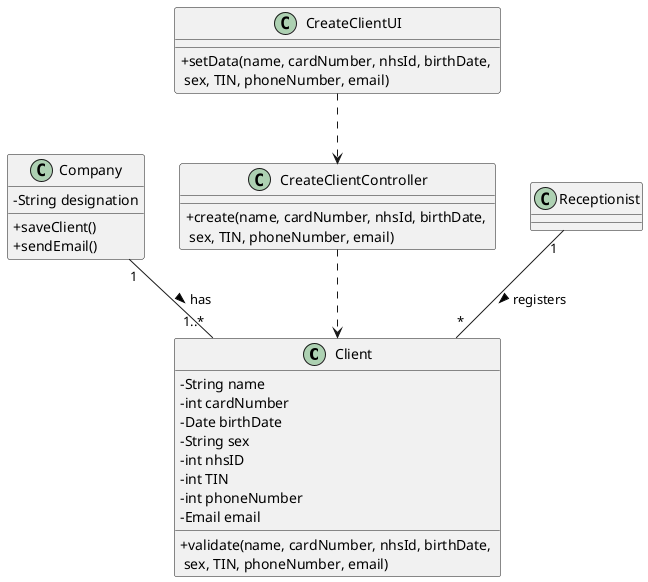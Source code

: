 @startuml

skinparam classAttributeIconSize 0

class Client {
-String name
-int cardNumber
-Date birthDate
-String sex
-int nhsID
-int TIN
-int phoneNumber
-Email email
+validate(name, cardNumber, nhsId, birthDate, \n sex, TIN, phoneNumber, email)
}
class Company{
-String designation
+saveClient()
+sendEmail()
}
class CreateClientUI{
+setData(name, cardNumber, nhsId, birthDate, \n sex, TIN, phoneNumber, email)
}
class CreateClientController{
+create(name, cardNumber, nhsId, birthDate, \n sex, TIN, phoneNumber, email)
}

CreateClientUI ..> CreateClientController
CreateClientController ..> Client
Receptionist "1"--"*" Client : registers >
Company "1"--"1..*" Client : has >



@enduml

